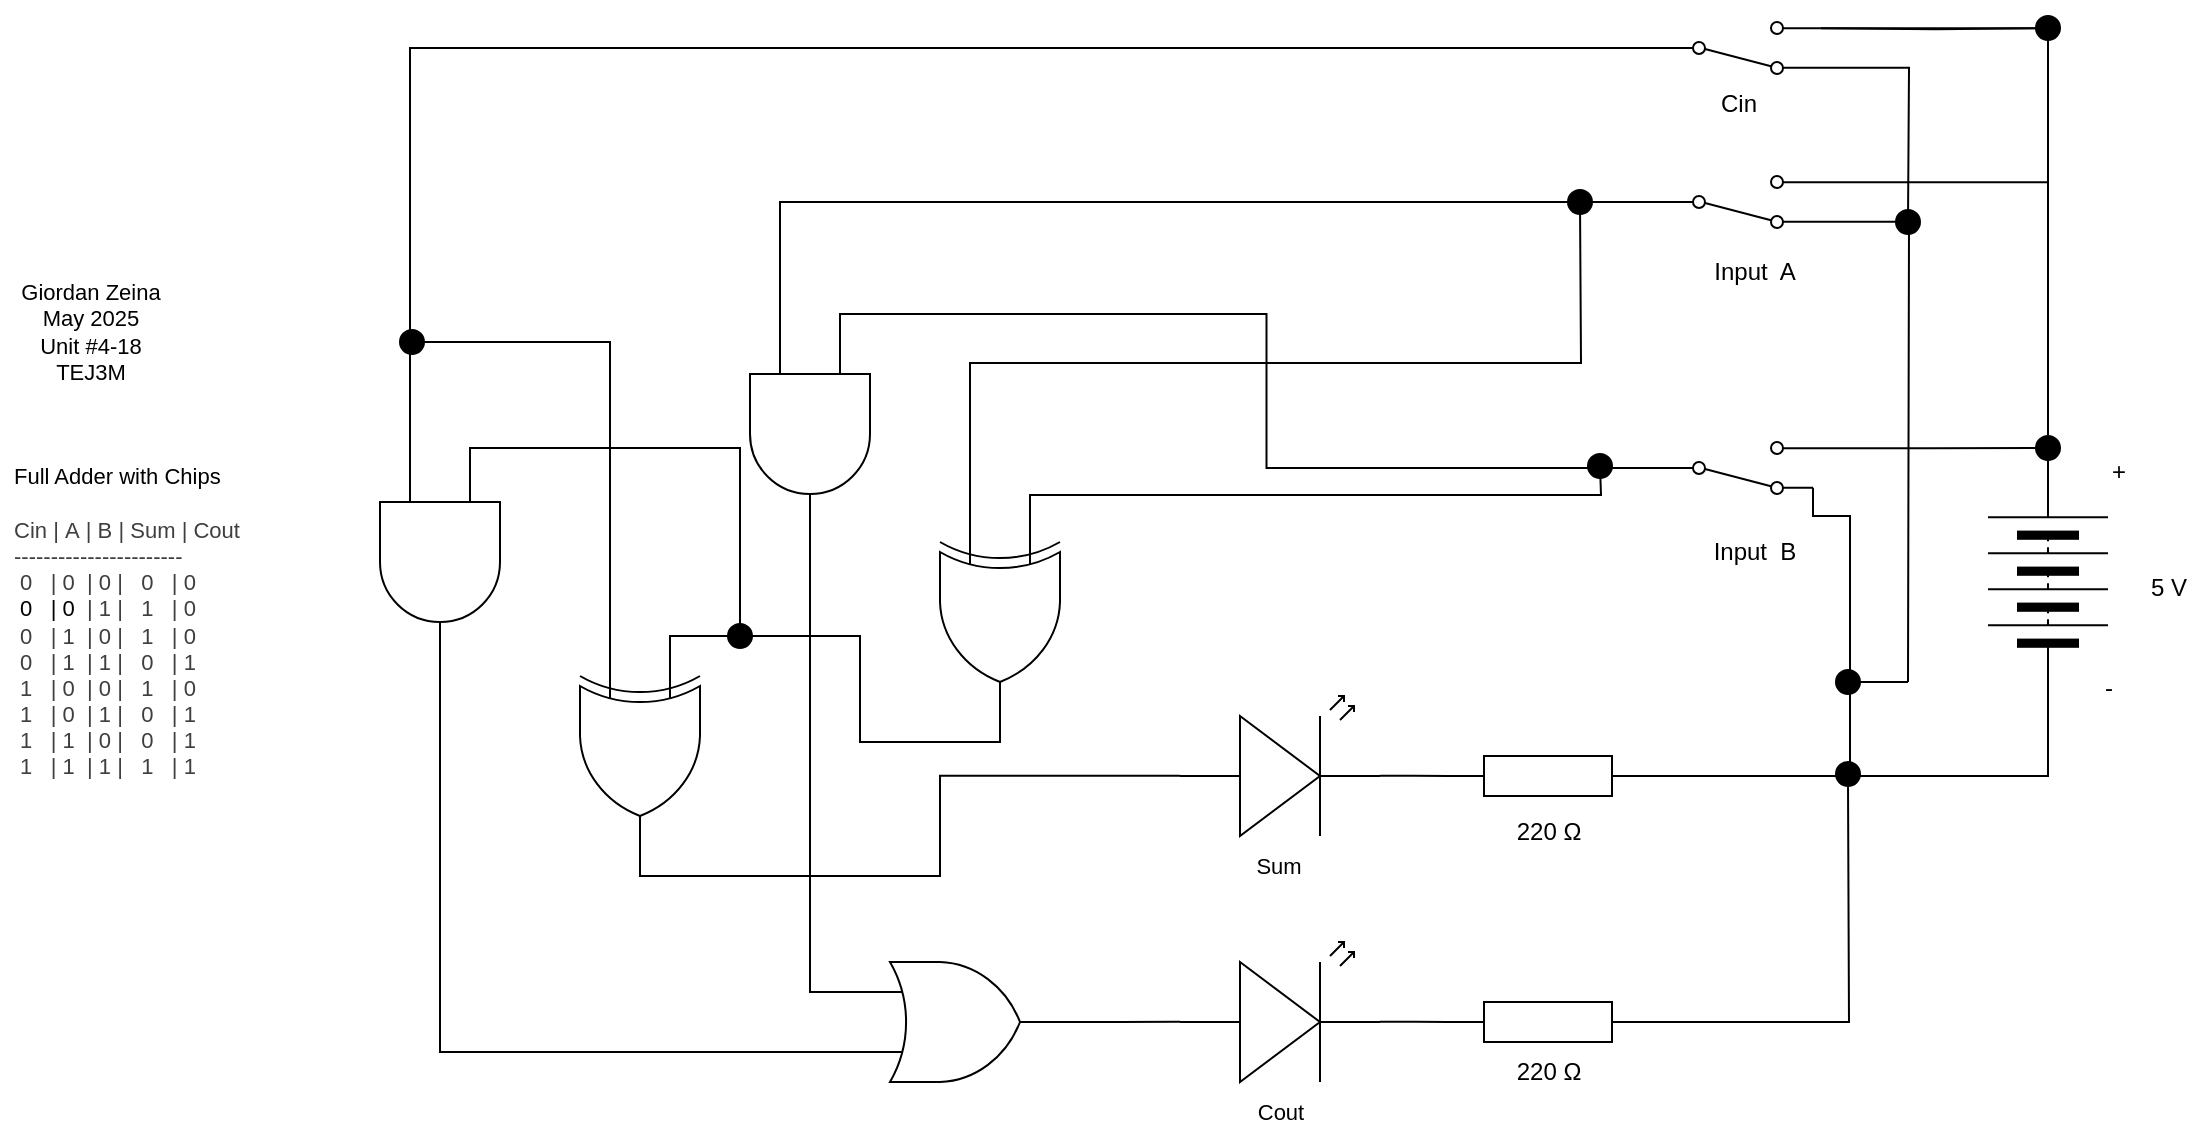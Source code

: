 <mxfile>
    <diagram id="mB_rEy4IMyEbtQAZEQy-" name="Page-1">
        <mxGraphModel dx="1702" dy="658" grid="1" gridSize="10" guides="1" tooltips="1" connect="1" arrows="1" fold="1" page="1" pageScale="1" pageWidth="827" pageHeight="1169" math="0" shadow="0">
            <root>
                <mxCell id="0"/>
                <mxCell id="1" parent="0"/>
                <mxCell id="2" value="&lt;div&gt;&lt;font color=&quot;#000000&quot;&gt;Giordan Zeina&lt;/font&gt;&lt;/div&gt;&lt;div&gt;&lt;font color=&quot;#000000&quot;&gt;May 2025&lt;/font&gt;&lt;/div&gt;&lt;div&gt;&lt;font color=&quot;#000000&quot;&gt;Unit #4-18&lt;/font&gt;&lt;/div&gt;&lt;div&gt;&lt;font color=&quot;#000000&quot;&gt;TEJ3M&lt;/font&gt;&lt;/div&gt;" style="text;html=1;align=center;verticalAlign=middle;resizable=0;points=[];autosize=1;strokeColor=none;fillColor=none;fontFamily=Helvetica;fontSize=11;fontColor=default;labelBackgroundColor=none;" vertex="1" parent="1">
                    <mxGeometry x="-200" y="190" width="90" height="70" as="geometry"/>
                </mxCell>
                <mxCell id="3" value="" style="pointerEvents=1;verticalLabelPosition=bottom;shadow=0;dashed=0;align=center;html=1;verticalAlign=top;shape=mxgraph.electrical.resistors.resistor_1;" vertex="1" parent="1">
                    <mxGeometry x="524" y="437" width="100" height="20" as="geometry"/>
                </mxCell>
                <mxCell id="4" style="edgeStyle=orthogonalEdgeStyle;shape=connector;curved=0;rounded=0;html=1;exitX=1;exitY=0.12;exitDx=0;exitDy=0;strokeColor=default;align=center;verticalAlign=middle;fontFamily=Helvetica;fontSize=11;fontColor=default;labelBackgroundColor=default;endArrow=none;endFill=0;endSize=12;" edge="1" parent="1" source="20">
                    <mxGeometry relative="1" as="geometry">
                        <mxPoint x="824" y="280" as="targetPoint"/>
                        <mxPoint x="696.5" y="230.12" as="sourcePoint"/>
                        <Array as="points">
                            <mxPoint x="824" y="150"/>
                        </Array>
                    </mxGeometry>
                </mxCell>
                <mxCell id="5" style="edgeStyle=orthogonalEdgeStyle;shape=connector;curved=0;rounded=0;html=1;exitX=1;exitY=0.12;exitDx=0;exitDy=0;strokeColor=default;align=center;verticalAlign=middle;fontFamily=Helvetica;fontSize=11;fontColor=default;labelBackgroundColor=default;endArrow=oval;endFill=1;endSize=12;" edge="1" parent="1" source="7">
                    <mxGeometry relative="1" as="geometry">
                        <mxPoint x="824" y="283" as="targetPoint"/>
                    </mxGeometry>
                </mxCell>
                <mxCell id="6" style="edgeStyle=orthogonalEdgeStyle;shape=connector;curved=0;rounded=0;html=1;exitX=1;exitY=0.88;exitDx=0;exitDy=0;strokeColor=default;align=center;verticalAlign=middle;fontFamily=Helvetica;fontSize=11;fontColor=default;labelBackgroundColor=default;endArrow=oval;endFill=1;endSize=12;" edge="1" parent="1" source="7">
                    <mxGeometry relative="1" as="geometry">
                        <mxPoint x="724" y="446" as="targetPoint"/>
                        <mxPoint x="706.5" y="322.88" as="sourcePoint"/>
                        <Array as="points">
                            <mxPoint x="725" y="317"/>
                        </Array>
                    </mxGeometry>
                </mxCell>
                <mxCell id="7" value="" style="html=1;shape=mxgraph.electrical.electro-mechanical.twoWaySwitch;aspect=fixed;elSwitchState=2;flipV=1;" vertex="1" parent="1">
                    <mxGeometry x="631.5" y="280" width="75" height="26" as="geometry"/>
                </mxCell>
                <mxCell id="8" value="" style="verticalLabelPosition=bottom;shadow=0;dashed=0;align=center;html=1;verticalAlign=top;shape=mxgraph.electrical.opto_electronics.led_2;pointerEvents=1;" vertex="1" parent="1">
                    <mxGeometry x="390" y="407" width="100" height="70" as="geometry"/>
                </mxCell>
                <mxCell id="9" style="edgeStyle=orthogonalEdgeStyle;shape=connector;curved=0;rounded=0;html=1;exitX=1;exitY=0.5;exitDx=0;exitDy=0;strokeColor=default;align=center;verticalAlign=middle;fontFamily=Helvetica;fontSize=11;fontColor=default;labelBackgroundColor=default;endArrow=none;endFill=0;" edge="1" parent="1" source="10">
                    <mxGeometry relative="1" as="geometry">
                        <mxPoint x="824" y="230" as="targetPoint"/>
                    </mxGeometry>
                </mxCell>
                <mxCell id="45" style="edgeStyle=orthogonalEdgeStyle;shape=connector;curved=0;rounded=0;html=1;exitX=1;exitY=0.5;exitDx=0;exitDy=0;entryX=1;entryY=0.12;entryDx=0;entryDy=0;strokeColor=default;align=center;verticalAlign=middle;fontFamily=Helvetica;fontSize=11;fontColor=default;labelBackgroundColor=default;endArrow=none;endFill=0;endSize=12;" edge="1" parent="1" source="10" target="39">
                    <mxGeometry relative="1" as="geometry"/>
                </mxCell>
                <mxCell id="10" value="" style="pointerEvents=1;verticalLabelPosition=bottom;shadow=0;dashed=0;align=center;html=1;verticalAlign=top;shape=mxgraph.electrical.miscellaneous.batteryStack;rotation=-90;" vertex="1" parent="1">
                    <mxGeometry x="774" y="320" width="100" height="60" as="geometry"/>
                </mxCell>
                <mxCell id="11" value="220&amp;nbsp;Ω" style="text;html=1;align=center;verticalAlign=middle;resizable=0;points=[];autosize=1;strokeColor=none;fillColor=none;" vertex="1" parent="1">
                    <mxGeometry x="544" y="460" width="60" height="30" as="geometry"/>
                </mxCell>
                <mxCell id="12" value="Input&amp;nbsp; A" style="text;html=1;align=center;verticalAlign=middle;resizable=0;points=[];autosize=1;strokeColor=none;fillColor=none;" vertex="1" parent="1">
                    <mxGeometry x="646.5" y="180" width="60" height="30" as="geometry"/>
                </mxCell>
                <mxCell id="13" value="5 V" style="text;html=1;align=center;verticalAlign=middle;resizable=0;points=[];autosize=1;strokeColor=none;fillColor=none;" vertex="1" parent="1">
                    <mxGeometry x="864" y="338" width="40" height="30" as="geometry"/>
                </mxCell>
                <mxCell id="14" value="-" style="text;html=1;align=center;verticalAlign=middle;resizable=0;points=[];autosize=1;strokeColor=none;fillColor=none;" vertex="1" parent="1">
                    <mxGeometry x="839" y="388" width="30" height="30" as="geometry"/>
                </mxCell>
                <mxCell id="15" value="+" style="text;html=1;align=center;verticalAlign=middle;resizable=0;points=[];autosize=1;strokeColor=none;fillColor=none;" vertex="1" parent="1">
                    <mxGeometry x="844" y="280" width="30" height="30" as="geometry"/>
                </mxCell>
                <mxCell id="16" style="edgeStyle=orthogonalEdgeStyle;shape=connector;curved=0;rounded=0;html=1;exitX=1;exitY=0.57;exitDx=0;exitDy=0;exitPerimeter=0;entryX=0;entryY=0.5;entryDx=0;entryDy=0;entryPerimeter=0;strokeColor=default;align=center;verticalAlign=middle;fontFamily=Helvetica;fontSize=11;fontColor=default;labelBackgroundColor=default;endArrow=none;endFill=0;" edge="1" parent="1" source="8" target="3">
                    <mxGeometry relative="1" as="geometry"/>
                </mxCell>
                <mxCell id="17" style="edgeStyle=orthogonalEdgeStyle;shape=connector;curved=0;rounded=0;html=1;exitX=0;exitY=0.5;exitDx=0;exitDy=0;entryX=1;entryY=0.5;entryDx=0;entryDy=0;entryPerimeter=0;strokeColor=default;align=center;verticalAlign=middle;fontFamily=Helvetica;fontSize=11;fontColor=default;labelBackgroundColor=default;endArrow=none;endFill=0;" edge="1" parent="1" source="10" target="3">
                    <mxGeometry relative="1" as="geometry"/>
                </mxCell>
                <mxCell id="18" value="Sum" style="text;html=1;align=center;verticalAlign=middle;resizable=0;points=[];autosize=1;strokeColor=none;fillColor=none;fontFamily=Helvetica;fontSize=11;fontColor=default;labelBackgroundColor=default;" vertex="1" parent="1">
                    <mxGeometry x="414" y="477" width="50" height="30" as="geometry"/>
                </mxCell>
                <mxCell id="19" style="edgeStyle=orthogonalEdgeStyle;shape=connector;curved=0;rounded=0;html=1;exitX=1;exitY=0.88;exitDx=0;exitDy=0;strokeColor=default;align=center;verticalAlign=middle;fontFamily=Helvetica;fontSize=11;fontColor=default;labelBackgroundColor=default;endArrow=none;endFill=0;endSize=12;" edge="1" parent="1" source="20">
                    <mxGeometry relative="1" as="geometry">
                        <mxPoint x="754" y="400" as="targetPoint"/>
                    </mxGeometry>
                </mxCell>
                <mxCell id="20" value="" style="html=1;shape=mxgraph.electrical.electro-mechanical.twoWaySwitch;aspect=fixed;elSwitchState=2;flipV=1;" vertex="1" parent="1">
                    <mxGeometry x="631.5" y="147" width="75" height="26" as="geometry"/>
                </mxCell>
                <mxCell id="21" value="Input&amp;nbsp; B" style="text;html=1;align=center;verticalAlign=middle;resizable=0;points=[];autosize=1;strokeColor=none;fillColor=none;" vertex="1" parent="1">
                    <mxGeometry x="646.5" y="320" width="60" height="30" as="geometry"/>
                </mxCell>
                <mxCell id="22" value="" style="edgeStyle=none;orthogonalLoop=1;jettySize=auto;html=1;rounded=0;strokeColor=default;align=center;verticalAlign=middle;fontFamily=Helvetica;fontSize=11;fontColor=default;labelBackgroundColor=default;endArrow=none;endFill=0;endSize=6;curved=0;startSize=12;startArrow=oval;startFill=1;" edge="1" parent="1">
                    <mxGeometry width="100" relative="1" as="geometry">
                        <mxPoint x="724" y="400" as="sourcePoint"/>
                        <mxPoint x="754" y="400" as="targetPoint"/>
                        <Array as="points"/>
                    </mxGeometry>
                </mxCell>
                <mxCell id="24" value="&lt;div&gt;&lt;font color=&quot;#000000&quot;&gt;Full Adder with Chips&lt;/font&gt;&lt;/div&gt;&lt;div&gt;&lt;span style=&quot;color: rgb(63, 63, 63); background-color: transparent;&quot;&gt;&lt;br&gt;&lt;/span&gt;&lt;/div&gt;&lt;div&gt;&lt;span style=&quot;color: rgb(63, 63, 63); background-color: transparent;&quot;&gt;Cin&amp;nbsp;&lt;/span&gt;&lt;span style=&quot;color: rgb(63, 63, 63); background-color: transparent;&quot;&gt;|&amp;nbsp;&lt;/span&gt;&lt;span style=&quot;background-color: transparent; color: rgb(63, 63, 63);&quot;&gt;A&amp;nbsp;&lt;/span&gt;&lt;span style=&quot;background-color: transparent; color: rgb(63, 63, 63);&quot;&gt;| B&amp;nbsp;&lt;/span&gt;&lt;span style=&quot;background-color: transparent; color: rgb(63, 63, 63);&quot;&gt;|&amp;nbsp;&lt;/span&gt;&lt;span style=&quot;background-color: transparent; color: rgb(63, 63, 63);&quot;&gt;Sum&lt;/span&gt;&lt;span style=&quot;background-color: transparent; scrollbar-color: rgb(226, 226, 226) rgb(251, 251, 251); color: rgb(63, 63, 63);&quot;&gt;&amp;nbsp;&lt;/span&gt;&lt;span style=&quot;background-color: transparent; scrollbar-color: rgb(226, 226, 226) rgb(251, 251, 251); color: rgb(63, 63, 63);&quot;&gt;| Cout&lt;/span&gt;&lt;/div&gt;&lt;div&gt;&lt;span style=&quot;background-color: transparent; color: rgb(63, 63, 63);&quot;&gt;-----------------------&lt;/span&gt;&lt;/div&gt;&lt;div&gt;&lt;span style=&quot;color: rgb(63, 63, 63); background-color: transparent;&quot;&gt;&amp;nbsp;0&amp;nbsp; &amp;nbsp;| 0&amp;nbsp;&amp;nbsp;&lt;/span&gt;&lt;span style=&quot;background-color: transparent; color: rgb(63, 63, 63);&quot;&gt;| 0&amp;nbsp;&lt;/span&gt;&lt;span style=&quot;color: rgb(63, 63, 63); background-color: transparent;&quot;&gt;|&lt;/span&gt;&lt;span style=&quot;background-color: transparent; color: rgb(63, 63, 63);&quot;&gt;&amp;nbsp; &amp;nbsp;0&amp;nbsp; &amp;nbsp;&lt;/span&gt;&lt;span style=&quot;background-color: transparent; color: rgb(63, 63, 63);&quot;&gt;| 0&amp;nbsp;&lt;/span&gt;&lt;/div&gt;&lt;div&gt;&lt;font color=&quot;#000000&quot;&gt;&amp;nbsp;0&amp;nbsp; &amp;nbsp;| 0&amp;nbsp;&amp;nbsp;&lt;/font&gt;&lt;span style=&quot;color: rgb(63, 63, 63); background-color: transparent;&quot;&gt;| 1&amp;nbsp;&lt;/span&gt;&lt;span style=&quot;color: rgb(63, 63, 63); background-color: transparent;&quot;&gt;|&lt;/span&gt;&lt;span style=&quot;background-color: transparent; color: rgb(63, 63, 63);&quot;&gt;&amp;nbsp; &amp;nbsp;1&amp;nbsp; &amp;nbsp;&lt;/span&gt;&lt;span style=&quot;background-color: transparent; color: rgb(63, 63, 63);&quot;&gt;| 0&amp;nbsp;&lt;/span&gt;&lt;/div&gt;&lt;div&gt;&lt;font color=&quot;#000000&quot;&gt;&lt;div style=&quot;color: rgb(63, 63, 63); scrollbar-color: rgb(226, 226, 226) rgb(251, 251, 251);&quot;&gt;&lt;span style=&quot;color: rgb(63, 63, 63); scrollbar-color: rgb(226, 226, 226) rgb(251, 251, 251);&quot;&gt;&amp;nbsp;0&amp;nbsp; &amp;nbsp;| 1&amp;nbsp;&amp;nbsp;&lt;/span&gt;&lt;span style=&quot;color: rgb(63, 63, 63); background-color: transparent;&quot;&gt;| 0&amp;nbsp;&lt;/span&gt;&lt;span style=&quot;color: rgb(63, 63, 63); background-color: transparent;&quot;&gt;|&lt;/span&gt;&lt;span style=&quot;background-color: transparent; color: rgb(63, 63, 63);&quot;&gt;&amp;nbsp; &amp;nbsp;1&amp;nbsp; &amp;nbsp;&lt;/span&gt;&lt;span style=&quot;background-color: transparent; color: rgb(63, 63, 63);&quot;&gt;| 0&lt;/span&gt;&lt;/div&gt;&lt;div style=&quot;color: rgb(63, 63, 63); scrollbar-color: rgb(226, 226, 226) rgb(251, 251, 251);&quot;&gt;&lt;font style=&quot;scrollbar-color: rgb(226, 226, 226) rgb(251, 251, 251);&quot;&gt;&amp;nbsp;0&amp;nbsp; &amp;nbsp;| 1&amp;nbsp;&amp;nbsp;&lt;/font&gt;&lt;span style=&quot;color: rgb(63, 63, 63); background-color: transparent;&quot;&gt;| 1&amp;nbsp;&lt;/span&gt;&lt;span style=&quot;color: rgb(63, 63, 63); background-color: transparent;&quot;&gt;|&lt;/span&gt;&lt;span style=&quot;background-color: transparent; color: rgb(63, 63, 63);&quot;&gt;&amp;nbsp; &amp;nbsp;0&amp;nbsp; &amp;nbsp;&lt;/span&gt;&lt;span style=&quot;background-color: transparent; color: rgb(63, 63, 63);&quot;&gt;| 1&lt;/span&gt;&lt;/div&gt;&lt;div style=&quot;color: rgb(63, 63, 63); scrollbar-color: rgb(226, 226, 226) rgb(251, 251, 251);&quot;&gt;&lt;span style=&quot;background-color: transparent; color: rgb(63, 63, 63);&quot;&gt;&lt;div style=&quot;color: rgb(63, 63, 63); scrollbar-color: rgb(226, 226, 226) rgb(251, 251, 251);&quot;&gt;&lt;span style=&quot;scrollbar-color: rgb(226, 226, 226) rgb(251, 251, 251); background-color: transparent; color: rgb(63, 63, 63);&quot;&gt;&amp;nbsp;1&amp;nbsp; &amp;nbsp;| 0&amp;nbsp;&amp;nbsp;&lt;/span&gt;&lt;span style=&quot;scrollbar-color: rgb(226, 226, 226) rgb(251, 251, 251); background-color: transparent; color: rgb(63, 63, 63);&quot;&gt;| 0&amp;nbsp;&lt;/span&gt;&lt;span style=&quot;scrollbar-color: rgb(226, 226, 226) rgb(251, 251, 251); background-color: transparent; color: rgb(63, 63, 63);&quot;&gt;|&lt;/span&gt;&lt;span style=&quot;scrollbar-color: rgb(226, 226, 226) rgb(251, 251, 251); background-color: transparent; color: rgb(63, 63, 63);&quot;&gt;&amp;nbsp; &amp;nbsp;1&amp;nbsp; &amp;nbsp;&lt;/span&gt;&lt;span style=&quot;scrollbar-color: rgb(226, 226, 226) rgb(251, 251, 251); background-color: transparent; color: rgb(63, 63, 63);&quot;&gt;| 0&amp;nbsp;&lt;/span&gt;&lt;/div&gt;&lt;div style=&quot;color: rgb(63, 63, 63); scrollbar-color: rgb(226, 226, 226) rgb(251, 251, 251);&quot;&gt;&lt;font style=&quot;scrollbar-color: rgb(226, 226, 226) rgb(251, 251, 251);&quot;&gt;&amp;nbsp;1&amp;nbsp; &amp;nbsp;| 0&amp;nbsp;&amp;nbsp;&lt;/font&gt;&lt;span style=&quot;scrollbar-color: rgb(226, 226, 226) rgb(251, 251, 251); background-color: transparent; color: rgb(63, 63, 63);&quot;&gt;| 1&amp;nbsp;&lt;/span&gt;&lt;span style=&quot;scrollbar-color: rgb(226, 226, 226) rgb(251, 251, 251); background-color: transparent; color: rgb(63, 63, 63);&quot;&gt;|&lt;/span&gt;&lt;span style=&quot;scrollbar-color: rgb(226, 226, 226) rgb(251, 251, 251); background-color: transparent; color: rgb(63, 63, 63);&quot;&gt;&amp;nbsp; &amp;nbsp;0&amp;nbsp; &amp;nbsp;&lt;/span&gt;&lt;span style=&quot;scrollbar-color: rgb(226, 226, 226) rgb(251, 251, 251); background-color: transparent; color: rgb(63, 63, 63);&quot;&gt;| 1&amp;nbsp;&lt;/span&gt;&lt;/div&gt;&lt;div style=&quot;color: rgb(63, 63, 63); scrollbar-color: rgb(226, 226, 226) rgb(251, 251, 251);&quot;&gt;&lt;font style=&quot;scrollbar-color: rgb(226, 226, 226) rgb(251, 251, 251);&quot;&gt;&lt;div style=&quot;scrollbar-color: rgb(226, 226, 226) rgb(251, 251, 251); color: rgb(63, 63, 63);&quot;&gt;&lt;span style=&quot;scrollbar-color: rgb(226, 226, 226) rgb(251, 251, 251); color: rgb(63, 63, 63);&quot;&gt;&amp;nbsp;1&amp;nbsp; &amp;nbsp;| 1&amp;nbsp;&amp;nbsp;&lt;/span&gt;&lt;span style=&quot;scrollbar-color: rgb(226, 226, 226) rgb(251, 251, 251); background-color: transparent; color: rgb(63, 63, 63);&quot;&gt;| 0&amp;nbsp;&lt;/span&gt;&lt;span style=&quot;scrollbar-color: rgb(226, 226, 226) rgb(251, 251, 251); background-color: transparent; color: rgb(63, 63, 63);&quot;&gt;|&lt;/span&gt;&lt;span style=&quot;scrollbar-color: rgb(226, 226, 226) rgb(251, 251, 251); background-color: transparent; color: rgb(63, 63, 63);&quot;&gt;&amp;nbsp; &amp;nbsp;0&amp;nbsp; &amp;nbsp;&lt;/span&gt;&lt;span style=&quot;scrollbar-color: rgb(226, 226, 226) rgb(251, 251, 251); background-color: transparent; color: rgb(63, 63, 63);&quot;&gt;| 1&lt;/span&gt;&lt;/div&gt;&lt;div style=&quot;scrollbar-color: rgb(226, 226, 226) rgb(251, 251, 251); color: rgb(63, 63, 63);&quot;&gt;&lt;font style=&quot;color: rgb(63, 63, 63); scrollbar-color: rgb(226, 226, 226) rgb(251, 251, 251);&quot;&gt;&amp;nbsp;1&amp;nbsp; &amp;nbsp;| 1&amp;nbsp;&amp;nbsp;&lt;/font&gt;&lt;span style=&quot;scrollbar-color: rgb(226, 226, 226) rgb(251, 251, 251); background-color: transparent; color: rgb(63, 63, 63);&quot;&gt;| 1&amp;nbsp;&lt;/span&gt;&lt;span style=&quot;scrollbar-color: rgb(226, 226, 226) rgb(251, 251, 251); background-color: transparent; color: rgb(63, 63, 63);&quot;&gt;|&lt;/span&gt;&lt;span style=&quot;scrollbar-color: rgb(226, 226, 226) rgb(251, 251, 251); background-color: transparent; color: rgb(63, 63, 63);&quot;&gt;&amp;nbsp; &amp;nbsp;1&amp;nbsp; &amp;nbsp;&lt;/span&gt;&lt;span style=&quot;scrollbar-color: rgb(226, 226, 226) rgb(251, 251, 251); background-color: transparent; color: rgb(63, 63, 63);&quot;&gt;| 1&lt;/span&gt;&lt;/div&gt;&lt;/font&gt;&lt;/div&gt;&lt;/span&gt;&lt;/div&gt;&lt;/font&gt;&lt;/div&gt;" style="text;html=1;align=left;verticalAlign=middle;resizable=0;points=[];autosize=1;strokeColor=none;fillColor=none;fontFamily=Helvetica;fontSize=11;fontColor=default;labelBackgroundColor=none;" vertex="1" parent="1">
                    <mxGeometry x="-195" y="285" width="130" height="170" as="geometry"/>
                </mxCell>
                <mxCell id="25" style="edgeStyle=orthogonalEdgeStyle;shape=connector;curved=0;rounded=0;html=1;exitX=0;exitY=0.75;exitDx=0;exitDy=0;exitPerimeter=0;strokeColor=default;align=center;verticalAlign=middle;fontFamily=Helvetica;fontSize=11;fontColor=default;labelBackgroundColor=default;endArrow=oval;endFill=1;endSize=12;" edge="1" parent="1" source="27">
                    <mxGeometry relative="1" as="geometry">
                        <mxPoint x="590" y="160" as="targetPoint"/>
                    </mxGeometry>
                </mxCell>
                <mxCell id="26" style="edgeStyle=orthogonalEdgeStyle;shape=connector;curved=0;rounded=0;html=1;exitX=0;exitY=0.25;exitDx=0;exitDy=0;exitPerimeter=0;strokeColor=default;align=center;verticalAlign=middle;fontFamily=Helvetica;fontSize=11;fontColor=default;labelBackgroundColor=default;endArrow=oval;endFill=1;endSize=12;" edge="1" parent="1" source="27">
                    <mxGeometry relative="1" as="geometry">
                        <mxPoint x="600" y="292" as="targetPoint"/>
                        <mxPoint x="315" y="322" as="sourcePoint"/>
                    </mxGeometry>
                </mxCell>
                <mxCell id="27" value="" style="verticalLabelPosition=bottom;shadow=0;dashed=0;align=center;html=1;verticalAlign=top;shape=mxgraph.electrical.logic_gates.logic_gate;operation=xor;rotation=90;" vertex="1" parent="1">
                    <mxGeometry x="250" y="340" width="100" height="60" as="geometry"/>
                </mxCell>
                <mxCell id="28" style="edgeStyle=orthogonalEdgeStyle;shape=connector;curved=0;rounded=0;html=1;exitX=0;exitY=0.25;exitDx=0;exitDy=0;exitPerimeter=0;entryX=0;entryY=0.5;entryDx=0;entryDy=0;strokeColor=default;align=center;verticalAlign=middle;fontFamily=Helvetica;fontSize=11;fontColor=default;labelBackgroundColor=default;endArrow=none;endFill=0;" edge="1" parent="1" source="29" target="7">
                    <mxGeometry relative="1" as="geometry"/>
                </mxCell>
                <mxCell id="29" value="" style="verticalLabelPosition=bottom;shadow=0;dashed=0;align=center;html=1;verticalAlign=top;shape=mxgraph.electrical.logic_gates.logic_gate;operation=and;rotation=90;" vertex="1" parent="1">
                    <mxGeometry x="155" y="246" width="100" height="60" as="geometry"/>
                </mxCell>
                <mxCell id="30" value="" style="verticalLabelPosition=bottom;shadow=0;dashed=0;align=center;html=1;verticalAlign=top;shape=mxgraph.electrical.opto_electronics.led_2;pointerEvents=1;" vertex="1" parent="1">
                    <mxGeometry x="390" y="530" width="100" height="70" as="geometry"/>
                </mxCell>
                <mxCell id="31" style="edgeStyle=orthogonalEdgeStyle;shape=connector;curved=0;rounded=0;html=1;exitX=1;exitY=0.5;exitDx=0;exitDy=0;exitPerimeter=0;strokeColor=default;align=center;verticalAlign=middle;fontFamily=Helvetica;fontSize=11;fontColor=default;labelBackgroundColor=default;endArrow=none;endFill=0;" edge="1" parent="1" source="32">
                    <mxGeometry relative="1" as="geometry">
                        <mxPoint x="724" y="450" as="targetPoint"/>
                        <mxPoint x="628" y="570" as="sourcePoint"/>
                    </mxGeometry>
                </mxCell>
                <mxCell id="32" value="" style="pointerEvents=1;verticalLabelPosition=bottom;shadow=0;dashed=0;align=center;html=1;verticalAlign=top;shape=mxgraph.electrical.resistors.resistor_1;" vertex="1" parent="1">
                    <mxGeometry x="524" y="560" width="100" height="20" as="geometry"/>
                </mxCell>
                <mxCell id="33" style="edgeStyle=orthogonalEdgeStyle;shape=connector;curved=0;rounded=0;html=1;exitX=0;exitY=0.5;exitDx=0;exitDy=0;entryX=0;entryY=0.75;entryDx=0;entryDy=0;entryPerimeter=0;strokeColor=default;align=center;verticalAlign=middle;fontFamily=Helvetica;fontSize=11;fontColor=default;labelBackgroundColor=default;endArrow=none;endFill=0;" edge="1" parent="1" source="20" target="29">
                    <mxGeometry relative="1" as="geometry">
                        <Array as="points">
                            <mxPoint x="632" y="160"/>
                            <mxPoint x="190" y="160"/>
                        </Array>
                    </mxGeometry>
                </mxCell>
                <mxCell id="35" style="edgeStyle=orthogonalEdgeStyle;shape=connector;curved=0;rounded=0;html=1;exitX=1;exitY=0.57;exitDx=0;exitDy=0;exitPerimeter=0;entryX=0;entryY=0.5;entryDx=0;entryDy=0;entryPerimeter=0;strokeColor=default;align=center;verticalAlign=middle;fontFamily=Helvetica;fontSize=11;fontColor=default;labelBackgroundColor=default;endArrow=none;endFill=0;" edge="1" parent="1" source="30" target="32">
                    <mxGeometry relative="1" as="geometry"/>
                </mxCell>
                <mxCell id="36" value="220&amp;nbsp;Ω" style="text;html=1;align=center;verticalAlign=middle;resizable=0;points=[];autosize=1;strokeColor=none;fillColor=none;" vertex="1" parent="1">
                    <mxGeometry x="544" y="580" width="60" height="30" as="geometry"/>
                </mxCell>
                <mxCell id="37" value="Cout" style="text;html=1;align=center;verticalAlign=middle;resizable=0;points=[];autosize=1;strokeColor=none;fillColor=none;fontFamily=Helvetica;fontSize=11;fontColor=default;labelBackgroundColor=default;" vertex="1" parent="1">
                    <mxGeometry x="415" y="600" width="50" height="30" as="geometry"/>
                </mxCell>
                <mxCell id="46" style="edgeStyle=orthogonalEdgeStyle;shape=connector;curved=0;rounded=0;html=1;exitX=1;exitY=0.12;exitDx=0;exitDy=0;strokeColor=default;align=center;verticalAlign=middle;fontFamily=Helvetica;fontSize=11;fontColor=default;labelBackgroundColor=default;endArrow=oval;endFill=1;endSize=12;" edge="1" parent="1">
                    <mxGeometry relative="1" as="geometry">
                        <mxPoint x="824" y="73" as="targetPoint"/>
                        <mxPoint x="710.5" y="73.12" as="sourcePoint"/>
                    </mxGeometry>
                </mxCell>
                <mxCell id="47" style="edgeStyle=orthogonalEdgeStyle;shape=connector;curved=0;rounded=0;html=1;exitX=1;exitY=0.88;exitDx=0;exitDy=0;strokeColor=default;align=center;verticalAlign=middle;fontFamily=Helvetica;fontSize=11;fontColor=default;labelBackgroundColor=default;endArrow=oval;endFill=1;endSize=12;" edge="1" parent="1" source="39">
                    <mxGeometry relative="1" as="geometry">
                        <mxPoint x="754" y="170" as="targetPoint"/>
                        <mxPoint x="710.5" y="92.88" as="sourcePoint"/>
                    </mxGeometry>
                </mxCell>
                <mxCell id="39" value="" style="html=1;shape=mxgraph.electrical.electro-mechanical.twoWaySwitch;aspect=fixed;elSwitchState=2;flipV=1;" vertex="1" parent="1">
                    <mxGeometry x="631.5" y="70" width="75" height="26" as="geometry"/>
                </mxCell>
                <mxCell id="40" value="Cin" style="text;html=1;align=center;verticalAlign=middle;resizable=0;points=[];autosize=1;strokeColor=none;fillColor=none;" vertex="1" parent="1">
                    <mxGeometry x="649" y="96" width="40" height="30" as="geometry"/>
                </mxCell>
                <mxCell id="56" style="edgeStyle=orthogonalEdgeStyle;shape=connector;curved=0;rounded=0;html=1;exitX=0;exitY=0.25;exitDx=0;exitDy=0;exitPerimeter=0;strokeColor=default;align=center;verticalAlign=middle;fontFamily=Helvetica;fontSize=11;fontColor=default;labelBackgroundColor=default;endArrow=oval;endFill=1;endSize=12;" edge="1" parent="1" source="41">
                    <mxGeometry relative="1" as="geometry">
                        <mxPoint x="170" y="377" as="targetPoint"/>
                        <mxPoint x="35" y="287" as="sourcePoint"/>
                        <Array as="points">
                            <mxPoint x="35" y="283"/>
                            <mxPoint x="170" y="283"/>
                        </Array>
                    </mxGeometry>
                </mxCell>
                <mxCell id="41" value="" style="verticalLabelPosition=bottom;shadow=0;dashed=0;align=center;html=1;verticalAlign=top;shape=mxgraph.electrical.logic_gates.logic_gate;operation=and;rotation=90;" vertex="1" parent="1">
                    <mxGeometry x="-30" y="310" width="100" height="60" as="geometry"/>
                </mxCell>
                <mxCell id="57" style="edgeStyle=orthogonalEdgeStyle;shape=connector;curved=0;rounded=0;html=1;exitX=0;exitY=0.75;exitDx=0;exitDy=0;exitPerimeter=0;strokeColor=default;align=center;verticalAlign=middle;fontFamily=Helvetica;fontSize=11;fontColor=default;labelBackgroundColor=default;endArrow=oval;endFill=1;endSize=12;" edge="1" parent="1" source="42">
                    <mxGeometry relative="1" as="geometry">
                        <mxPoint x="6" y="230" as="targetPoint"/>
                        <mxPoint x="101" y="387" as="sourcePoint"/>
                        <Array as="points">
                            <mxPoint x="105" y="230"/>
                        </Array>
                    </mxGeometry>
                </mxCell>
                <mxCell id="42" value="" style="verticalLabelPosition=bottom;shadow=0;dashed=0;align=center;html=1;verticalAlign=top;shape=mxgraph.electrical.logic_gates.logic_gate;operation=xor;rotation=90;" vertex="1" parent="1">
                    <mxGeometry x="70" y="407" width="100" height="60" as="geometry"/>
                </mxCell>
                <mxCell id="43" value="" style="verticalLabelPosition=bottom;shadow=0;dashed=0;align=center;html=1;verticalAlign=top;shape=mxgraph.electrical.logic_gates.logic_gate;operation=or;fontFamily=Helvetica;fontSize=11;fontColor=default;labelBackgroundColor=default;" vertex="1" parent="1">
                    <mxGeometry x="230" y="540" width="100" height="60" as="geometry"/>
                </mxCell>
                <mxCell id="44" style="edgeStyle=orthogonalEdgeStyle;shape=connector;curved=0;rounded=0;html=1;exitX=1;exitY=0.5;exitDx=0;exitDy=0;exitPerimeter=0;entryX=0;entryY=0.57;entryDx=0;entryDy=0;entryPerimeter=0;strokeColor=default;align=center;verticalAlign=middle;fontFamily=Helvetica;fontSize=11;fontColor=default;labelBackgroundColor=default;endArrow=none;endFill=0;" edge="1" parent="1" source="43" target="30">
                    <mxGeometry relative="1" as="geometry"/>
                </mxCell>
                <mxCell id="49" style="edgeStyle=orthogonalEdgeStyle;shape=connector;curved=0;rounded=0;html=1;exitX=0;exitY=0.5;exitDx=0;exitDy=0;entryX=0;entryY=0.75;entryDx=0;entryDy=0;entryPerimeter=0;strokeColor=default;align=center;verticalAlign=middle;fontFamily=Helvetica;fontSize=11;fontColor=default;labelBackgroundColor=default;endArrow=none;endFill=0;" edge="1" parent="1" source="39" target="41">
                    <mxGeometry relative="1" as="geometry"/>
                </mxCell>
                <mxCell id="53" style="edgeStyle=orthogonalEdgeStyle;shape=connector;curved=0;rounded=0;html=1;exitX=1;exitY=0.5;exitDx=0;exitDy=0;exitPerimeter=0;entryX=0;entryY=0.75;entryDx=0;entryDy=0;entryPerimeter=0;strokeColor=default;align=center;verticalAlign=middle;fontFamily=Helvetica;fontSize=11;fontColor=default;labelBackgroundColor=default;endArrow=none;endFill=0;" edge="1" parent="1" source="41" target="43">
                    <mxGeometry relative="1" as="geometry"/>
                </mxCell>
                <mxCell id="54" style="edgeStyle=orthogonalEdgeStyle;shape=connector;curved=0;rounded=0;html=1;exitX=1;exitY=0.5;exitDx=0;exitDy=0;exitPerimeter=0;entryX=0;entryY=0.25;entryDx=0;entryDy=0;entryPerimeter=0;strokeColor=default;align=center;verticalAlign=middle;fontFamily=Helvetica;fontSize=11;fontColor=default;labelBackgroundColor=default;endArrow=none;endFill=0;" edge="1" parent="1" source="29" target="43">
                    <mxGeometry relative="1" as="geometry"/>
                </mxCell>
                <mxCell id="55" style="edgeStyle=orthogonalEdgeStyle;shape=connector;curved=0;rounded=0;html=1;exitX=1;exitY=0.5;exitDx=0;exitDy=0;exitPerimeter=0;entryX=0;entryY=0.25;entryDx=0;entryDy=0;entryPerimeter=0;strokeColor=default;align=center;verticalAlign=middle;fontFamily=Helvetica;fontSize=11;fontColor=default;labelBackgroundColor=default;endArrow=none;endFill=0;" edge="1" parent="1" source="27" target="42">
                    <mxGeometry relative="1" as="geometry">
                        <Array as="points">
                            <mxPoint x="300" y="430"/>
                            <mxPoint x="230" y="430"/>
                            <mxPoint x="230" y="377"/>
                            <mxPoint x="135" y="377"/>
                        </Array>
                    </mxGeometry>
                </mxCell>
                <mxCell id="58" style="edgeStyle=orthogonalEdgeStyle;shape=connector;curved=0;rounded=0;html=1;exitX=1;exitY=0.5;exitDx=0;exitDy=0;exitPerimeter=0;entryX=0;entryY=0.57;entryDx=0;entryDy=0;entryPerimeter=0;strokeColor=default;align=center;verticalAlign=middle;fontFamily=Helvetica;fontSize=11;fontColor=default;labelBackgroundColor=default;endArrow=none;endFill=0;" edge="1" parent="1" source="42" target="8">
                    <mxGeometry relative="1" as="geometry"/>
                </mxCell>
            </root>
        </mxGraphModel>
    </diagram>
</mxfile>